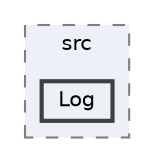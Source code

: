 digraph "plugins/learndash-certificate-builder/vendor/mpdf/mpdf/src/Log"
{
 // LATEX_PDF_SIZE
  bgcolor="transparent";
  edge [fontname=Helvetica,fontsize=10,labelfontname=Helvetica,labelfontsize=10];
  node [fontname=Helvetica,fontsize=10,shape=box,height=0.2,width=0.4];
  compound=true
  subgraph clusterdir_a65463aea2a6be4c4718790a2e16e955 {
    graph [ bgcolor="#edf0f7", pencolor="grey50", label="src", fontname=Helvetica,fontsize=10 style="filled,dashed", URL="dir_a65463aea2a6be4c4718790a2e16e955.html",tooltip=""]
  dir_41d998c93c9585b2a5256954092ff81f [label="Log", fillcolor="#edf0f7", color="grey25", style="filled,bold", URL="dir_41d998c93c9585b2a5256954092ff81f.html",tooltip=""];
  }
}
